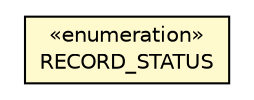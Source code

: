 #!/usr/local/bin/dot
#
# Class diagram 
# Generated by UMLGraph version R5_6-24-gf6e263 (http://www.umlgraph.org/)
#

digraph G {
	edge [fontname="Helvetica",fontsize=10,labelfontname="Helvetica",labelfontsize=10];
	node [fontname="Helvetica",fontsize=10,shape=plaintext];
	nodesep=0.25;
	ranksep=0.5;
	// com.orientechnologies.orient.core.storage.impl.local.paginated.OPaginatedCluster.RECORD_STATUS
	c2744530 [label=<<table title="com.orientechnologies.orient.core.storage.impl.local.paginated.OPaginatedCluster.RECORD_STATUS" border="0" cellborder="1" cellspacing="0" cellpadding="2" port="p" bgcolor="lemonChiffon" href="./OPaginatedCluster.RECORD_STATUS.html">
		<tr><td><table border="0" cellspacing="0" cellpadding="1">
<tr><td align="center" balign="center"> &#171;enumeration&#187; </td></tr>
<tr><td align="center" balign="center"> RECORD_STATUS </td></tr>
		</table></td></tr>
		</table>>, URL="./OPaginatedCluster.RECORD_STATUS.html", fontname="Helvetica", fontcolor="black", fontsize=10.0];
}

